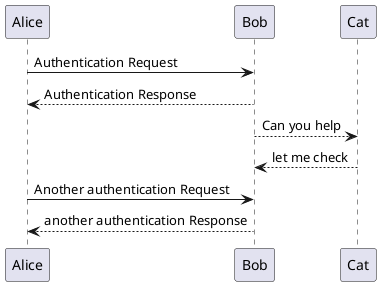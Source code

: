 @startuml
Alice -> Bob: Authentication Request
Bob --> Alice: Authentication Response

Bob --> Cat: Can you help
Cat --> Bob : let me check

Alice -> Bob: Another authentication Request
Alice <-- Bob: another authentication Response
@enduml